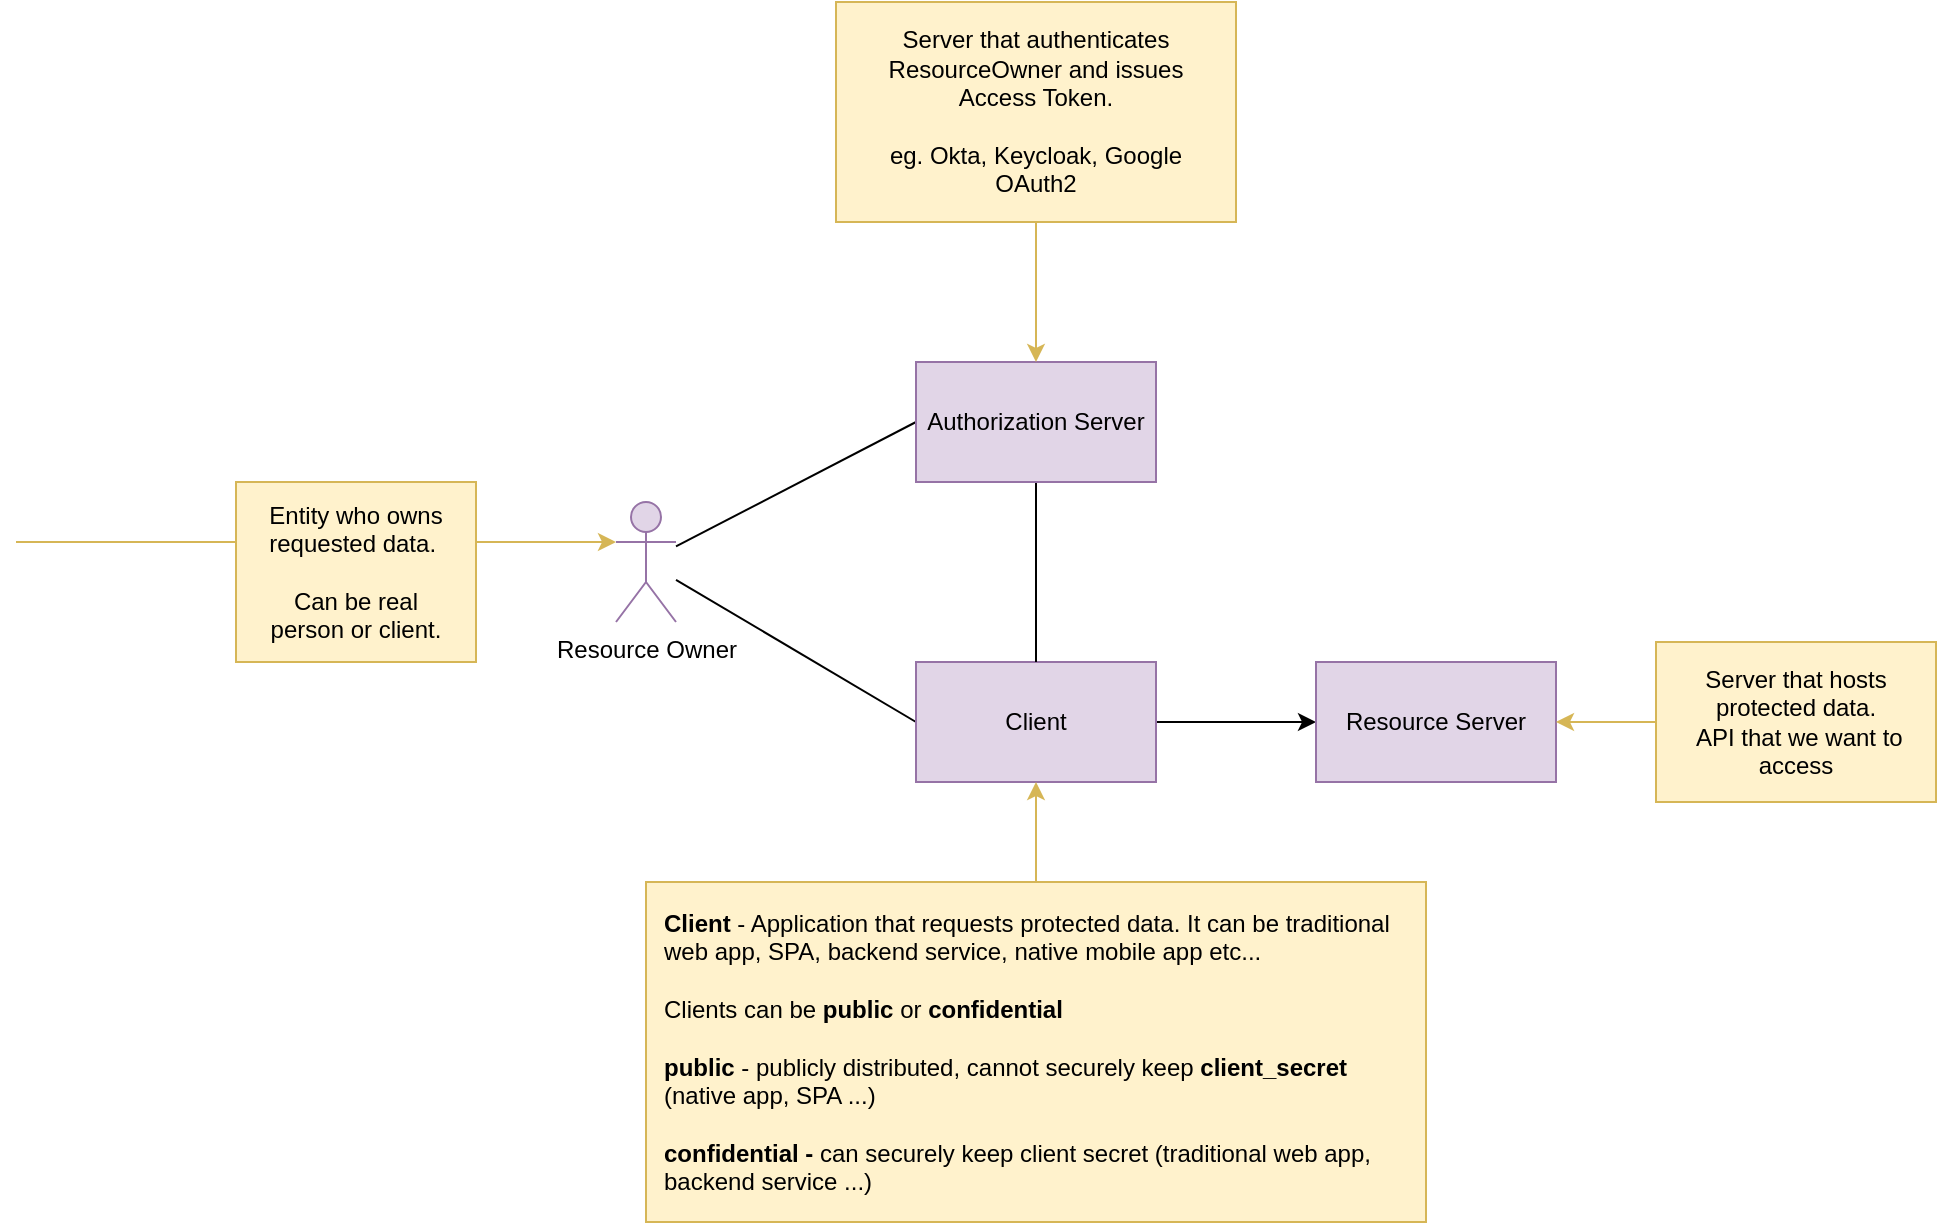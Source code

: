 <mxfile compressed="false" version="18.0.6" type="device" pages="6">
  <diagram id="GNtyeUVHujWF4z2S78XG" name="Terminology">
    <mxGraphModel dx="1949" dy="1899" grid="1" gridSize="10" guides="1" tooltips="1" connect="1" arrows="1" fold="1" page="1" pageScale="1" pageWidth="827" pageHeight="1169" math="0" shadow="0">
      <root>
        <mxCell id="0" />
        <mxCell id="1" parent="0" />
        <mxCell id="hgEzp8NLohwu9T7bg09--1" style="rounded=0;orthogonalLoop=1;jettySize=auto;html=1;entryX=0;entryY=0.5;entryDx=0;entryDy=0;fontFamily=Helvetica;fontSize=12;endArrow=none;endFill=0;" edge="1" parent="1" source="hgEzp8NLohwu9T7bg09--3" target="hgEzp8NLohwu9T7bg09--12">
          <mxGeometry relative="1" as="geometry" />
        </mxCell>
        <mxCell id="hgEzp8NLohwu9T7bg09--3" value="Resource Owner" style="shape=umlActor;verticalLabelPosition=bottom;verticalAlign=top;html=1;outlineConnect=0;fillColor=#e1d5e7;strokeColor=#9673a6;" vertex="1" parent="1">
          <mxGeometry x="90" y="200" width="30" height="60" as="geometry" />
        </mxCell>
        <mxCell id="hgEzp8NLohwu9T7bg09--4" style="edgeStyle=orthogonalEdgeStyle;rounded=0;orthogonalLoop=1;jettySize=auto;html=1;fillColor=#fff2cc;strokeColor=#d6b656;" edge="1" parent="1" source="hgEzp8NLohwu9T7bg09--5" target="hgEzp8NLohwu9T7bg09--3">
          <mxGeometry relative="1" as="geometry">
            <Array as="points">
              <mxPoint x="-210" y="220" />
              <mxPoint x="-210" y="220" />
            </Array>
          </mxGeometry>
        </mxCell>
        <mxCell id="hgEzp8NLohwu9T7bg09--5" value="Entity who owns requested data.&amp;nbsp;&lt;br&gt;&lt;br&gt;Can be real person or client." style="rounded=0;whiteSpace=wrap;html=1;fillColor=#fff2cc;strokeColor=#d6b656;spacing=10;" vertex="1" parent="1">
          <mxGeometry x="-100" y="190" width="120" height="90" as="geometry" />
        </mxCell>
        <mxCell id="hgEzp8NLohwu9T7bg09--8" style="edgeStyle=none;rounded=0;orthogonalLoop=1;jettySize=auto;html=1;fontFamily=Helvetica;fontSize=12;" edge="1" parent="1" source="hgEzp8NLohwu9T7bg09--12" target="hgEzp8NLohwu9T7bg09--15">
          <mxGeometry relative="1" as="geometry" />
        </mxCell>
        <mxCell id="hgEzp8NLohwu9T7bg09--12" value="Client" style="rounded=0;whiteSpace=wrap;html=1;fillColor=#e1d5e7;strokeColor=#9673a6;" vertex="1" parent="1">
          <mxGeometry x="240" y="280" width="120" height="60" as="geometry" />
        </mxCell>
        <mxCell id="hgEzp8NLohwu9T7bg09--13" style="edgeStyle=orthogonalEdgeStyle;rounded=0;orthogonalLoop=1;jettySize=auto;html=1;fillColor=#fff2cc;strokeColor=#d6b656;" edge="1" parent="1" source="hgEzp8NLohwu9T7bg09--14" target="hgEzp8NLohwu9T7bg09--12">
          <mxGeometry relative="1" as="geometry" />
        </mxCell>
        <mxCell id="hgEzp8NLohwu9T7bg09--14" value="&lt;div style=&quot;text-align: left;&quot;&gt;&lt;b style=&quot;background-color: initial;&quot;&gt;Client&lt;/b&gt;&lt;span style=&quot;background-color: initial;&quot;&gt;&amp;nbsp;- Application that requests protected data. It can be traditional web app, SPA, backend service, native mobile app etc...&lt;/span&gt;&lt;/div&gt;&lt;div style=&quot;text-align: left;&quot;&gt;&lt;br&gt;&lt;/div&gt;&lt;div style=&quot;text-align: left;&quot;&gt;&lt;span style=&quot;background-color: initial;&quot;&gt;Clients can be &lt;b&gt;public&lt;/b&gt; or &lt;b&gt;confidential&lt;/b&gt;&lt;/span&gt;&lt;/div&gt;&lt;div style=&quot;text-align: left;&quot;&gt;&lt;br&gt;&lt;/div&gt;&lt;b&gt;&lt;div style=&quot;text-align: left;&quot;&gt;&lt;b style=&quot;background-color: initial;&quot;&gt;public&lt;/b&gt;&lt;span style=&quot;background-color: initial; font-weight: normal;&quot;&gt; - publicly distributed, cannot securely keep &lt;/span&gt;&lt;b style=&quot;background-color: initial;&quot;&gt;client_secret&lt;/b&gt;&lt;/div&gt;&lt;/b&gt;&lt;div style=&quot;text-align: left;&quot;&gt;&lt;span style=&quot;background-color: initial;&quot;&gt;(native app, SPA ...)&lt;/span&gt;&lt;/div&gt;&lt;div style=&quot;text-align: left;&quot;&gt;&lt;br&gt;&lt;/div&gt;&lt;b&gt;&lt;div style=&quot;text-align: left;&quot;&gt;&lt;b style=&quot;background-color: initial;&quot;&gt;confidential - &lt;/b&gt;&lt;span style=&quot;background-color: initial; font-weight: normal;&quot;&gt;can securely keep client secret (traditional web app, backend service ...)&lt;/span&gt;&lt;/div&gt;&lt;/b&gt;" style="rounded=0;whiteSpace=wrap;html=1;fillColor=#fff2cc;strokeColor=#d6b656;spacing=10;" vertex="1" parent="1">
          <mxGeometry x="105" y="390" width="390" height="170" as="geometry" />
        </mxCell>
        <mxCell id="hgEzp8NLohwu9T7bg09--15" value="Resource Server" style="rounded=0;whiteSpace=wrap;html=1;fillColor=#e1d5e7;strokeColor=#9673a6;" vertex="1" parent="1">
          <mxGeometry x="440" y="280" width="120" height="60" as="geometry" />
        </mxCell>
        <mxCell id="hgEzp8NLohwu9T7bg09--16" style="edgeStyle=orthogonalEdgeStyle;rounded=0;orthogonalLoop=1;jettySize=auto;html=1;fillColor=#fff2cc;strokeColor=#d6b656;" edge="1" parent="1" source="hgEzp8NLohwu9T7bg09--17" target="hgEzp8NLohwu9T7bg09--15">
          <mxGeometry relative="1" as="geometry" />
        </mxCell>
        <mxCell id="hgEzp8NLohwu9T7bg09--17" value="Server that hosts protected data.&lt;br&gt;&amp;nbsp;API that we want to access" style="rounded=0;whiteSpace=wrap;html=1;fillColor=#fff2cc;strokeColor=#d6b656;spacing=10;" vertex="1" parent="1">
          <mxGeometry x="610" y="270" width="140" height="80" as="geometry" />
        </mxCell>
        <mxCell id="hgEzp8NLohwu9T7bg09--20" style="rounded=0;orthogonalLoop=1;jettySize=auto;html=1;fontFamily=Helvetica;fontSize=12;exitX=0;exitY=0.5;exitDx=0;exitDy=0;endArrow=none;endFill=0;" edge="1" parent="1" source="hgEzp8NLohwu9T7bg09--24" target="hgEzp8NLohwu9T7bg09--3">
          <mxGeometry relative="1" as="geometry">
            <mxPoint x="203.214" y="30" as="sourcePoint" />
            <mxPoint x="10" y="132.075" as="targetPoint" />
          </mxGeometry>
        </mxCell>
        <mxCell id="hgEzp8NLohwu9T7bg09--31" style="edgeStyle=orthogonalEdgeStyle;rounded=0;orthogonalLoop=1;jettySize=auto;html=1;endArrow=none;endFill=0;" edge="1" parent="1" source="hgEzp8NLohwu9T7bg09--24" target="hgEzp8NLohwu9T7bg09--12">
          <mxGeometry relative="1" as="geometry" />
        </mxCell>
        <mxCell id="hgEzp8NLohwu9T7bg09--24" value="Authorization Server" style="rounded=0;whiteSpace=wrap;html=1;fillColor=#e1d5e7;strokeColor=#9673a6;" vertex="1" parent="1">
          <mxGeometry x="240" y="130" width="120" height="60" as="geometry" />
        </mxCell>
        <mxCell id="hgEzp8NLohwu9T7bg09--25" style="edgeStyle=orthogonalEdgeStyle;rounded=0;orthogonalLoop=1;jettySize=auto;html=1;fillColor=#fff2cc;strokeColor=#d6b656;" edge="1" parent="1" source="hgEzp8NLohwu9T7bg09--26" target="hgEzp8NLohwu9T7bg09--24">
          <mxGeometry relative="1" as="geometry">
            <Array as="points">
              <mxPoint x="400" y="-40" />
              <mxPoint x="400" y="-40" />
            </Array>
          </mxGeometry>
        </mxCell>
        <mxCell id="hgEzp8NLohwu9T7bg09--26" value="Server that authenticates ResourceOwner and issues Access Token.&lt;br&gt;&lt;br&gt;eg. Okta, Keycloak, Google OAuth2" style="rounded=0;whiteSpace=wrap;html=1;fillColor=#fff2cc;strokeColor=#d6b656;spacing=10;" vertex="1" parent="1">
          <mxGeometry x="200" y="-50" width="200" height="110" as="geometry" />
        </mxCell>
      </root>
    </mxGraphModel>
  </diagram>
  <diagram id="B9-eg3q-reoNsIaTLfA-" name="Access Token">
    <mxGraphModel dx="2173" dy="876" grid="1" gridSize="10" guides="1" tooltips="1" connect="1" arrows="1" fold="1" page="1" pageScale="1" pageWidth="827" pageHeight="1169" math="0" shadow="0">
      <root>
        <mxCell id="0" />
        <mxCell id="1" parent="0" />
        <mxCell id="utoZqPj_fh1-FMmQgJy8-1" value="&lt;font color=&quot;#ff3333&quot;&gt;eyJhbGciOiJSUzI1NiIsInR5c&lt;/font&gt;.&lt;font color=&quot;#00cc00&quot;&gt;YzlhNWIxIiwidHlwIjoiQ&lt;/font&gt;.CfUtW6gfTyWm5Amc" style="text;html=1;strokeColor=none;fillColor=none;align=center;verticalAlign=middle;whiteSpace=wrap;rounded=0;" vertex="1" parent="1">
          <mxGeometry x="-480" y="239.5" width="460" height="35" as="geometry" />
        </mxCell>
        <mxCell id="utoZqPj_fh1-FMmQgJy8-2" style="edgeStyle=none;rounded=0;orthogonalLoop=1;jettySize=auto;html=1;fontColor=#00CC00;endArrow=none;endFill=0;entryX=0.25;entryY=1;entryDx=0;entryDy=0;" edge="1" parent="1" source="utoZqPj_fh1-FMmQgJy8-8" target="utoZqPj_fh1-FMmQgJy8-1">
          <mxGeometry relative="1" as="geometry">
            <mxPoint x="-420" y="270" as="targetPoint" />
          </mxGeometry>
        </mxCell>
        <mxCell id="utoZqPj_fh1-FMmQgJy8-3" style="edgeStyle=none;rounded=0;orthogonalLoop=1;jettySize=auto;html=1;entryX=0.5;entryY=1;entryDx=0;entryDy=0;fontColor=#00CC00;endArrow=none;endFill=0;" edge="1" parent="1" source="utoZqPj_fh1-FMmQgJy8-9" target="utoZqPj_fh1-FMmQgJy8-1">
          <mxGeometry relative="1" as="geometry" />
        </mxCell>
        <mxCell id="utoZqPj_fh1-FMmQgJy8-4" style="edgeStyle=none;rounded=0;orthogonalLoop=1;jettySize=auto;html=1;entryX=0.75;entryY=0;entryDx=0;entryDy=0;fontColor=#00CC00;endArrow=none;endFill=0;" edge="1" parent="1" source="utoZqPj_fh1-FMmQgJy8-5" target="utoZqPj_fh1-FMmQgJy8-1">
          <mxGeometry relative="1" as="geometry" />
        </mxCell>
        <mxCell id="utoZqPj_fh1-FMmQgJy8-5" value="&lt;font color=&quot;#000000&quot;&gt;Signature&lt;br&gt;HMAC or RSA&lt;br&gt;&lt;/font&gt;" style="rounded=0;whiteSpace=wrap;html=1;fontColor=#333333;fillColor=#f5f5f5;strokeColor=#666666;" vertex="1" parent="1">
          <mxGeometry x="-160" y="130" width="120" height="40" as="geometry" />
        </mxCell>
        <mxCell id="utoZqPj_fh1-FMmQgJy8-6" value="&lt;meta charset=&quot;utf-8&quot;&gt;&lt;pre style=&quot;box-sizing: border-box; font-family: &amp;quot;Roboto Mono&amp;quot;, monospace; margin: 0px; overflow: auto; background-color: rgb(255, 255, 255); border-radius: 0px 4px 4px; font-size: 0.85rem; max-width: 100%; overflow-wrap: break-word; counter-reset: line-numbers 0; appearance: none; border: none; box-shadow: rgba(0, 0, 0, 0.04) 0px 2px 4px; color: rgb(170, 170, 170); min-width: 100%; padding: 1rem; position: relative; transition: box-shadow 0.3s ease-in-out 0s, background 0.3s ease-in-out 0s, transform 0.3s ease-in-out 0s; width: 342.594px; word-break: break-all; font-style: normal; font-variant-ligatures: normal; font-variant-caps: normal; font-weight: 400; letter-spacing: normal; orphans: 2; text-align: start; text-indent: 0px; text-transform: none; widows: 2; word-spacing: 0px; -webkit-text-stroke-width: 0px; text-decoration-thickness: initial; text-decoration-style: initial; text-decoration-color: initial;&quot; class=&quot;tools-input&quot;&gt;&lt;code style=&quot;box-sizing: border-box; font-family: &amp;quot;Roboto Mono&amp;quot;, monospace; background-color: transparent; border-radius: 3px; overflow-wrap: break-word; font-size: inherit; overflow-x: auto; word-break: break-all;&quot; class=&quot;json&quot;&gt;&lt;span style=&quot;box-sizing: border-box; position: relative;&quot; class=&quot;line&quot;&gt;{&lt;/span&gt;&lt;div style=&quot;box-sizing: border-box; position: relative; padding-left: 3em; text-indent: -3em;&quot; class=&quot;line&quot;&gt;&lt;span style=&quot;box-sizing: border-box; color: rgb(0, 111, 209);&quot; class=&quot;key&quot;&gt;  exp&lt;/span&gt;&lt;span style=&quot;box-sizing: border-box; color: rgb(0, 173, 100);&quot; class=&quot;number&quot;&gt; &lt;span style=&quot;box-sizing: border-box; position: relative;&quot; data-tooltip=&quot;Wed, 18 May 2022 21:36:01 GMT&quot; data-tooltip-long=&quot;true&quot;&gt;1652909761&lt;/span&gt;&lt;/span&gt;&lt;/div&gt;&lt;div style=&quot;box-sizing: border-box; position: relative; padding-left: 3em; text-indent: -3em;&quot; class=&quot;line&quot;&gt;&lt;span style=&quot;box-sizing: border-box; color: rgb(0, 111, 209);&quot; class=&quot;key&quot;&gt;  iat&lt;/span&gt;&lt;span style=&quot;box-sizing: border-box; color: rgb(0, 173, 100);&quot; class=&quot;number&quot;&gt; &lt;span style=&quot;box-sizing: border-box; position: relative;&quot; data-tooltip=&quot;Wed, 18 May 2022 21:26:01 GMT&quot; data-tooltip-long=&quot;true&quot;&gt;1652909161&lt;/span&gt;&lt;/span&gt;&lt;/div&gt;&lt;div style=&quot;box-sizing: border-box; position: relative; padding-left: 3em; text-indent: -3em;&quot; class=&quot;line&quot;&gt;&lt;span style=&quot;box-sizing: border-box; color: rgb(0, 111, 209);&quot; class=&quot;key&quot;&gt;  jti&lt;/span&gt;&lt;span style=&quot;box-sizing: border-box; color: rgb(199, 134, 13);&quot; class=&quot;string&quot;&gt; 624b6c1c-aa3d-4132-ad19-dc109e9a1f26&lt;/span&gt;&lt;/div&gt;&lt;div style=&quot;box-sizing: border-box; position: relative; padding-left: 3em; text-indent: -3em;&quot; class=&quot;line&quot;&gt;&lt;span style=&quot;box-sizing: border-box; color: rgb(0, 111, 209);&quot; class=&quot;key&quot;&gt;  iss&lt;/span&gt;&lt;span style=&quot;box-sizing: border-box; color: rgb(199, 134, 13);&quot; class=&quot;string&quot;&gt; http://localhost:8180/realms/OAuth2FlowsTest&lt;/span&gt;&lt;/div&gt;&lt;div style=&quot;box-sizing: border-box; position: relative; padding-left: 3em; text-indent: -3em;&quot; class=&quot;line&quot;&gt;&lt;span style=&quot;box-sizing: border-box; color: rgb(0, 111, 209);&quot; class=&quot;key&quot;&gt;  aud&lt;/span&gt;&lt;span style=&quot;box-sizing: border-box; color: rgb(199, 134, 13);&quot; class=&quot;string&quot;&gt; account&lt;/span&gt;&lt;/div&gt;&lt;div style=&quot;box-sizing: border-box; position: relative; padding-left: 3em; text-indent: -3em;&quot; class=&quot;line&quot;&gt;&lt;span style=&quot;box-sizing: border-box; color: rgb(0, 111, 209);&quot; class=&quot;key&quot;&gt;  sub&lt;/span&gt;&lt;span style=&quot;box-sizing: border-box; color: rgb(199, 134, 13);&quot; class=&quot;string&quot;&gt; 9385de9d-c198-4a59-a0fe-c1956cc9a5b1&lt;/span&gt;&lt;/div&gt;&lt;div style=&quot;box-sizing: border-box; position: relative; padding-left: 3em; text-indent: -3em;&quot; class=&quot;line&quot;&gt;&lt;span style=&quot;box-sizing: border-box; color: rgb(0, 111, 209);&quot; class=&quot;key&quot;&gt;  typ&lt;/span&gt;&lt;span style=&quot;box-sizing: border-box; color: rgb(199, 134, 13);&quot; class=&quot;string&quot;&gt; Bearer&lt;/span&gt;&lt;/div&gt;&lt;div style=&quot;box-sizing: border-box; position: relative; padding-left: 3em; text-indent: -3em;&quot; class=&quot;line&quot;&gt;&lt;span style=&quot;box-sizing: border-box; color: rgb(0, 111, 209);&quot; class=&quot;key&quot;&gt;  azp&lt;/span&gt;&lt;span style=&quot;box-sizing: border-box; color: rgb(199, 134, 13);&quot; class=&quot;string&quot;&gt; client-credentials-flow-demo&lt;/span&gt;&lt;/div&gt;&lt;div style=&quot;box-sizing: border-box; position: relative; padding-left: 3em; text-indent: -3em;&quot; class=&quot;line&quot;&gt;&lt;span style=&quot;box-sizing: border-box; color: rgb(0, 111, 209);&quot; class=&quot;key&quot;&gt;  acr&lt;/span&gt;&lt;span style=&quot;box-sizing: border-box; color: rgb(199, 134, 13);&quot; class=&quot;string&quot;&gt; 1&lt;/span&gt;&lt;/div&gt;&lt;div style=&quot;box-sizing: border-box; position: relative; padding-left: 3em; text-indent: -3em;&quot; class=&quot;line&quot;&gt;&lt;span style=&quot;box-sizing: border-box; color: rgb(0, 111, 209);&quot; class=&quot;key&quot;&gt;  allowed-origins&lt;/span&gt;&lt;div style=&quot;box-sizing: border-box; position: relative; padding-left: 0px; text-indent: -3em;&quot; class=&quot;line&quot;&gt;&lt;span style=&quot;box-sizing: border-box; color: rgb(0, 111, 209);&quot; class=&quot;key&quot;&gt;    &lt;/span&gt;&lt;span style=&quot;box-sizing: border-box; color: rgb(199, 134, 13);&quot; class=&quot;string&quot;&gt; http://localhost:8480&lt;/span&gt;&lt;/div&gt;&lt;div style=&quot;box-sizing: border-box; position: relative; padding-left: 0px; text-indent: -3em;&quot; class=&quot;line&quot;&gt;&lt;span style=&quot;box-sizing: border-box; color: rgb(0, 111, 209);&quot; class=&quot;key&quot;&gt;    &lt;/span&gt;&lt;span style=&quot;box-sizing: border-box; color: rgb(199, 134, 13);&quot; class=&quot;string&quot;&gt; http://localhost:8480/*&lt;/span&gt;&lt;/div&gt;&lt;/div&gt;&lt;div style=&quot;box-sizing: border-box; position: relative; padding-left: 3em; text-indent: -3em;&quot; class=&quot;line&quot;&gt;&lt;span style=&quot;box-sizing: border-box; color: rgb(0, 111, 209);&quot; class=&quot;key&quot;&gt;  realm_access&lt;/span&gt;&lt;div style=&quot;box-sizing: border-box; position: relative; padding-left: 0px; text-indent: -3em;&quot; class=&quot;line&quot;&gt;&lt;span style=&quot;box-sizing: border-box; color: rgb(0, 111, 209);&quot; class=&quot;key&quot;&gt;    roles&lt;/span&gt;&lt;div style=&quot;box-sizing: border-box; position: relative; padding-left: 0px; text-indent: -3em;&quot; class=&quot;line&quot;&gt;&lt;span style=&quot;box-sizing: border-box; color: rgb(0, 111, 209);&quot; class=&quot;key&quot;&gt;      &lt;/span&gt;&lt;span style=&quot;box-sizing: border-box; color: rgb(199, 134, 13);&quot; class=&quot;string&quot;&gt; default-roles-oauth2flowstest&lt;/span&gt;&lt;/div&gt;&lt;div style=&quot;box-sizing: border-box; position: relative; padding-left: 0px; text-indent: -3em;&quot; class=&quot;line&quot;&gt;&lt;span style=&quot;box-sizing: border-box; color: rgb(0, 111, 209);&quot; class=&quot;key&quot;&gt;      &lt;/span&gt;&lt;span style=&quot;box-sizing: border-box; color: rgb(199, 134, 13);&quot; class=&quot;string&quot;&gt; offline_access&lt;/span&gt;&lt;/div&gt;&lt;div style=&quot;box-sizing: border-box; position: relative; padding-left: 0px; text-indent: -3em;&quot; class=&quot;line&quot;&gt;&lt;span style=&quot;box-sizing: border-box; color: rgb(0, 111, 209);&quot; class=&quot;key&quot;&gt;      &lt;/span&gt;&lt;span style=&quot;box-sizing: border-box; color: rgb(199, 134, 13);&quot; class=&quot;string&quot;&gt; uma_authorization&lt;/span&gt;&lt;/div&gt;&lt;/div&gt;&lt;/div&gt;&lt;div style=&quot;box-sizing: border-box; position: relative; padding-left: 3em; text-indent: -3em;&quot; class=&quot;line&quot;&gt;&lt;span style=&quot;box-sizing: border-box; color: rgb(0, 111, 209);&quot; class=&quot;key&quot;&gt;  resource_access&lt;/span&gt;&lt;div style=&quot;box-sizing: border-box; position: relative; padding-left: 0px; text-indent: -3em;&quot; class=&quot;line&quot;&gt;&lt;span style=&quot;box-sizing: border-box; color: rgb(0, 111, 209);&quot; class=&quot;key&quot;&gt;    account&lt;/span&gt;&lt;div style=&quot;box-sizing: border-box; position: relative; padding-left: 0px; text-indent: -3em;&quot; class=&quot;line&quot;&gt;&lt;span style=&quot;box-sizing: border-box; color: rgb(0, 111, 209);&quot; class=&quot;key&quot;&gt;      roles&lt;/span&gt;&lt;div style=&quot;box-sizing: border-box; position: relative; padding-left: 0px; text-indent: -3em;&quot; class=&quot;line&quot;&gt;&lt;span style=&quot;box-sizing: border-box; color: rgb(0, 111, 209);&quot; class=&quot;key&quot;&gt;        &lt;/span&gt;&lt;span style=&quot;box-sizing: border-box; color: rgb(199, 134, 13);&quot; class=&quot;string&quot;&gt; manage-account&lt;/span&gt;&lt;/div&gt;&lt;div style=&quot;box-sizing: border-box; position: relative; padding-left: 0px; text-indent: -3em;&quot; class=&quot;line&quot;&gt;&lt;span style=&quot;box-sizing: border-box; color: rgb(0, 111, 209);&quot; class=&quot;key&quot;&gt;        &lt;/span&gt;&lt;span style=&quot;box-sizing: border-box; color: rgb(199, 134, 13);&quot; class=&quot;string&quot;&gt; manage-account-links&lt;/span&gt;&lt;/div&gt;&lt;div style=&quot;box-sizing: border-box; position: relative; padding-left: 0px; text-indent: -3em;&quot; class=&quot;line&quot;&gt;&lt;span style=&quot;box-sizing: border-box; color: rgb(0, 111, 209);&quot; class=&quot;key&quot;&gt;        &lt;/span&gt;&lt;span style=&quot;box-sizing: border-box; color: rgb(199, 134, 13);&quot; class=&quot;string&quot;&gt; view-profile&lt;/span&gt;&lt;/div&gt;&lt;/div&gt;&lt;/div&gt;&lt;/div&gt;&lt;div style=&quot;box-sizing: border-box; position: relative; padding-left: 3em; text-indent: -3em;&quot; class=&quot;line&quot;&gt;&lt;span style=&quot;box-sizing: border-box; color: rgb(0, 111, 209);&quot; class=&quot;key&quot;&gt;  scope&lt;/span&gt;&lt;span style=&quot;box-sizing: border-box; color: rgb(199, 134, 13);&quot; class=&quot;string&quot;&gt; email profile&lt;/span&gt;&lt;/div&gt;&lt;div style=&quot;box-sizing: border-box; position: relative; padding-left: 3em; text-indent: -3em;&quot; class=&quot;line&quot;&gt;&lt;span style=&quot;box-sizing: border-box; color: rgb(0, 111, 209);&quot; class=&quot;key&quot;&gt;  clientId&lt;/span&gt;&lt;span style=&quot;box-sizing: border-box; color: rgb(199, 134, 13);&quot; class=&quot;string&quot;&gt; client-credentials-flow-demo&lt;/span&gt;&lt;/div&gt;&lt;div style=&quot;box-sizing: border-box; position: relative; padding-left: 3em; text-indent: -3em;&quot; class=&quot;line&quot;&gt;&lt;span style=&quot;box-sizing: border-box; color: rgb(0, 111, 209);&quot; class=&quot;key&quot;&gt;  clientHost&lt;/span&gt;&lt;span style=&quot;box-sizing: border-box; color: rgb(199, 134, 13);&quot; class=&quot;string&quot;&gt; 127.0.0.1&lt;/span&gt;&lt;/div&gt;&lt;div style=&quot;box-sizing: border-box; position: relative; padding-left: 3em; text-indent: -3em;&quot; class=&quot;line&quot;&gt;&lt;span style=&quot;box-sizing: border-box; color: rgb(0, 111, 209);&quot; class=&quot;key&quot;&gt;  email_verified&lt;/span&gt;&lt;span style=&quot;box-sizing: border-box;&quot; class=&quot;boolean&quot;&gt; false&lt;/span&gt;&lt;/div&gt;&lt;div style=&quot;box-sizing: border-box; position: relative; padding-left: 3em; text-indent: -3em;&quot; class=&quot;line&quot;&gt;&lt;span style=&quot;box-sizing: border-box; color: rgb(0, 111, 209);&quot; class=&quot;key&quot;&gt;  preferred_username&lt;/span&gt;&lt;span style=&quot;box-sizing: border-box; color: rgb(199, 134, 13);&quot; class=&quot;string&quot;&gt; service-account-client-credentials-flow-demo&lt;/span&gt;&lt;/div&gt;&lt;div style=&quot;box-sizing: border-box; position: relative; padding-left: 3em; text-indent: -3em;&quot; class=&quot;line&quot;&gt;&lt;span style=&quot;box-sizing: border-box; color: rgb(0, 111, 209);&quot; class=&quot;key&quot;&gt;  clientAddress&lt;/span&gt;&lt;span style=&quot;box-sizing: border-box; color: rgb(199, 134, 13);&quot; class=&quot;string&quot;&gt; 127.0.0.1&lt;/span&gt;&lt;/div&gt;&lt;span style=&quot;box-sizing: border-box; position: relative;&quot; class=&quot;line&quot;&gt;}&lt;/span&gt;&lt;/code&gt;&lt;/pre&gt;" style="text;whiteSpace=wrap;html=1;" vertex="1" parent="1">
          <mxGeometry x="-140" y="370" width="370" height="560" as="geometry" />
        </mxCell>
        <mxCell id="utoZqPj_fh1-FMmQgJy8-7" value="&lt;meta charset=&quot;utf-8&quot;&gt;&lt;pre style=&quot;box-sizing: border-box; font-family: &amp;quot;Roboto Mono&amp;quot;, monospace; margin: 0px; overflow: auto; background-color: rgb(255, 255, 255); border-radius: 0px 4px 4px; font-size: 0.85rem; max-width: 100%; overflow-wrap: break-word; counter-reset: line-numbers 0; appearance: none; border: none; box-shadow: rgba(0, 0, 0, 0.04) 0px 2px 4px; color: rgb(170, 170, 170); min-width: 100%; padding: 1rem; position: relative; transition: box-shadow 0.3s ease-in-out 0s, background 0.3s ease-in-out 0s, transform 0.3s ease-in-out 0s; width: 342.594px; word-break: break-all; font-style: normal; font-variant-ligatures: normal; font-variant-caps: normal; font-weight: 400; letter-spacing: normal; orphans: 2; text-align: start; text-indent: 0px; text-transform: none; widows: 2; word-spacing: 0px; -webkit-text-stroke-width: 0px; text-decoration-thickness: initial; text-decoration-style: initial; text-decoration-color: initial;&quot; class=&quot;tools-input&quot;&gt;&lt;code style=&quot;box-sizing: border-box; font-family: &amp;quot;Roboto Mono&amp;quot;, monospace; background-color: transparent; border-radius: 3px; overflow-wrap: break-word; font-size: inherit; overflow-x: auto; word-break: break-all;&quot; class=&quot;json&quot;&gt;&lt;span style=&quot;box-sizing: border-box; position: relative;&quot; class=&quot;line&quot;&gt;{&lt;/span&gt;&lt;div style=&quot;box-sizing: border-box; position: relative; padding-left: 3em; text-indent: -3em;&quot; class=&quot;line&quot;&gt;&lt;span style=&quot;box-sizing: border-box; color: rgb(0, 111, 209);&quot; class=&quot;key&quot;&gt;  alg&lt;/span&gt;&lt;span style=&quot;box-sizing: border-box; color: rgb(199, 134, 13);&quot; class=&quot;string&quot;&gt; RS256&lt;/span&gt;&lt;/div&gt;&lt;div style=&quot;box-sizing: border-box; position: relative; padding-left: 3em; text-indent: -3em;&quot; class=&quot;line&quot;&gt;&lt;span style=&quot;box-sizing: border-box; color: rgb(0, 111, 209);&quot; class=&quot;key&quot;&gt;  typ&lt;/span&gt;&lt;span style=&quot;box-sizing: border-box; color: rgb(199, 134, 13);&quot; class=&quot;string&quot;&gt; JWT&lt;/span&gt;&lt;/div&gt;&lt;div style=&quot;box-sizing: border-box; position: relative; padding-left: 3em; text-indent: -3em;&quot; class=&quot;line&quot;&gt;&lt;span style=&quot;box-sizing: border-box; color: rgb(0, 111, 209);&quot; class=&quot;key&quot;&gt;  kid&lt;/span&gt;&lt;span style=&quot;box-sizing: border-box; color: rgb(199, 134, 13);&quot; class=&quot;string&quot;&gt; 3VR2C7duo8P0xAzvCofrJqL6JVJqHzGnKlNCURP6Syo&lt;/span&gt;&lt;/div&gt;&lt;span style=&quot;box-sizing: border-box; position: relative;&quot; class=&quot;line&quot;&gt;}&lt;/span&gt;&lt;/code&gt;&lt;/pre&gt;" style="text;whiteSpace=wrap;html=1;" vertex="1" parent="1">
          <mxGeometry x="-580" y="370" width="370" height="130" as="geometry" />
        </mxCell>
        <mxCell id="utoZqPj_fh1-FMmQgJy8-8" value="&lt;font color=&quot;#000000&quot;&gt;Header&lt;/font&gt;" style="rounded=0;whiteSpace=wrap;html=1;fontColor=#333333;fillColor=#f5f5f5;strokeColor=#666666;" vertex="1" parent="1">
          <mxGeometry x="-580" y="350" width="120" height="40" as="geometry" />
        </mxCell>
        <mxCell id="utoZqPj_fh1-FMmQgJy8-9" value="&lt;font color=&quot;#000000&quot;&gt;Payload&lt;/font&gt;" style="rounded=0;whiteSpace=wrap;html=1;fontColor=#333333;fillColor=#f5f5f5;strokeColor=#666666;" vertex="1" parent="1">
          <mxGeometry x="-170" y="360" width="130" height="40" as="geometry" />
        </mxCell>
        <mxCell id="utoZqPj_fh1-FMmQgJy8-10" value="JWT" style="text;html=1;align=center;verticalAlign=middle;resizable=0;points=[];autosize=1;strokeColor=none;fillColor=none;fontStyle=1" vertex="1" parent="1">
          <mxGeometry x="-460" y="219.5" width="40" height="20" as="geometry" />
        </mxCell>
      </root>
    </mxGraphModel>
  </diagram>
  <diagram id="oQ3hx4EpauHgtx6_DZOH" name="Authorisation Code Flow">
    <mxGraphModel dx="1746" dy="1276" grid="1" gridSize="10" guides="1" tooltips="1" connect="1" arrows="1" fold="1" page="0" pageScale="1" pageWidth="827" pageHeight="1169" background="none" math="0" shadow="0">
      <root>
        <mxCell id="0" />
        <mxCell id="1" parent="0" />
        <mxCell id="P5rBycBprqKhrHOGtJ9Z-2" style="rounded=0;orthogonalLoop=1;jettySize=auto;html=1;entryX=0;entryY=0.5;entryDx=0;entryDy=0;fontFamily=Helvetica;fontSize=12;" parent="1" source="MmDaFH2p1h4jBCZkYRGw-1" target="MmDaFH2p1h4jBCZkYRGw-5" edge="1">
          <mxGeometry relative="1" as="geometry" />
        </mxCell>
        <mxCell id="P5rBycBprqKhrHOGtJ9Z-16" value="1) Requests page: http://example.com/user/1234" style="edgeLabel;html=1;align=center;verticalAlign=middle;resizable=0;points=[];fontSize=12;fontFamily=Helvetica;rotation=20;" parent="P5rBycBprqKhrHOGtJ9Z-2" vertex="1" connectable="0">
          <mxGeometry x="0.074" y="1" relative="1" as="geometry">
            <mxPoint x="-7" y="9" as="offset" />
          </mxGeometry>
        </mxCell>
        <mxCell id="MmDaFH2p1h4jBCZkYRGw-1" value="Resource Owner" style="shape=umlActor;verticalLabelPosition=bottom;verticalAlign=top;html=1;outlineConnect=0;fillColor=#e1d5e7;strokeColor=#9673a6;" parent="1" vertex="1">
          <mxGeometry x="-100" y="200" width="30" height="60" as="geometry" />
        </mxCell>
        <mxCell id="P5rBycBprqKhrHOGtJ9Z-3" style="rounded=0;orthogonalLoop=1;jettySize=auto;html=1;fontFamily=Helvetica;fontSize=12;exitX=0.5;exitY=0;exitDx=0;exitDy=0;entryX=0.5;entryY=1;entryDx=0;entryDy=0;" parent="1" source="MmDaFH2p1h4jBCZkYRGw-5" target="MmDaFH2p1h4jBCZkYRGw-13" edge="1">
          <mxGeometry relative="1" as="geometry" />
        </mxCell>
        <mxCell id="P5rBycBprqKhrHOGtJ9Z-13" value="5) Sends:&lt;br&gt;+ authorization code&lt;br&gt;+ credentials&lt;br&gt;+ redirect uri" style="edgeLabel;html=1;align=left;verticalAlign=middle;resizable=0;points=[];fontSize=12;fontFamily=Helvetica;" parent="P5rBycBprqKhrHOGtJ9Z-3" vertex="1" connectable="0">
          <mxGeometry x="-0.352" y="3" relative="1" as="geometry">
            <mxPoint x="-57" y="-70" as="offset" />
          </mxGeometry>
        </mxCell>
        <mxCell id="P5rBycBprqKhrHOGtJ9Z-7" style="edgeStyle=none;rounded=0;orthogonalLoop=1;jettySize=auto;html=1;fontFamily=Helvetica;fontSize=12;" parent="1" source="MmDaFH2p1h4jBCZkYRGw-5" target="MmDaFH2p1h4jBCZkYRGw-10" edge="1">
          <mxGeometry relative="1" as="geometry" />
        </mxCell>
        <mxCell id="P5rBycBprqKhrHOGtJ9Z-8" value="Calls with the &lt;br&gt;Access Token" style="edgeLabel;html=1;align=center;verticalAlign=middle;resizable=0;points=[];fontSize=12;fontFamily=Helvetica;" parent="P5rBycBprqKhrHOGtJ9Z-7" vertex="1" connectable="0">
          <mxGeometry x="0.189" y="1" relative="1" as="geometry">
            <mxPoint x="-11" y="-19" as="offset" />
          </mxGeometry>
        </mxCell>
        <mxCell id="P5rBycBprqKhrHOGtJ9Z-19" style="edgeStyle=none;rounded=0;orthogonalLoop=1;jettySize=auto;html=1;exitX=0;exitY=0.25;exitDx=0;exitDy=0;entryX=1;entryY=0.333;entryDx=0;entryDy=0;entryPerimeter=0;fontFamily=Helvetica;fontSize=12;" parent="1" source="MmDaFH2p1h4jBCZkYRGw-5" target="MmDaFH2p1h4jBCZkYRGw-1" edge="1">
          <mxGeometry relative="1" as="geometry" />
        </mxCell>
        <mxCell id="P5rBycBprqKhrHOGtJ9Z-20" value="&lt;div style=&quot;text-align: left;&quot;&gt;2) Client redirects user &lt;br&gt;to the authorization&amp;nbsp;&lt;span style=&quot;background-color: initial;&quot;&gt;endpoint&lt;/span&gt;&lt;/div&gt;&lt;div style=&quot;text-align: left;&quot;&gt;&lt;br&gt;&lt;/div&gt;&lt;div style=&quot;text-align: left;&quot;&gt;+ creates&lt;b&gt; client user session&lt;/b&gt;&lt;/div&gt;&lt;div style=&quot;text-align: left;&quot;&gt;+ generates &lt;b&gt;state&lt;/b&gt; token&lt;/div&gt;" style="edgeLabel;html=1;align=center;verticalAlign=middle;resizable=0;points=[];fontSize=12;fontFamily=Helvetica;rotation=15;labelBackgroundColor=none;" parent="P5rBycBprqKhrHOGtJ9Z-19" vertex="1" connectable="0">
          <mxGeometry x="0.226" y="-3" relative="1" as="geometry">
            <mxPoint x="69" y="-26" as="offset" />
          </mxGeometry>
        </mxCell>
        <mxCell id="MmDaFH2p1h4jBCZkYRGw-5" value="Client&lt;br&gt;&lt;i&gt;Web App&lt;/i&gt;" style="rounded=0;whiteSpace=wrap;html=1;fillColor=#e1d5e7;strokeColor=#9673a6;" parent="1" vertex="1">
          <mxGeometry x="240" y="310" width="120" height="60" as="geometry" />
        </mxCell>
        <mxCell id="MmDaFH2p1h4jBCZkYRGw-10" value="Resource Server" style="rounded=0;whiteSpace=wrap;html=1;fillColor=#e1d5e7;strokeColor=#9673a6;" parent="1" vertex="1">
          <mxGeometry x="480" y="310" width="120" height="60" as="geometry" />
        </mxCell>
        <mxCell id="P5rBycBprqKhrHOGtJ9Z-9" style="rounded=0;orthogonalLoop=1;jettySize=auto;html=1;fontFamily=Helvetica;fontSize=12;exitX=0.75;exitY=1;exitDx=0;exitDy=0;entryX=0.75;entryY=0;entryDx=0;entryDy=0;" parent="1" source="MmDaFH2p1h4jBCZkYRGw-13" target="MmDaFH2p1h4jBCZkYRGw-5" edge="1">
          <mxGeometry relative="1" as="geometry">
            <mxPoint x="310" y="60" as="sourcePoint" />
            <mxPoint x="320" y="280" as="targetPoint" />
            <Array as="points">
              <mxPoint x="400" y="140" />
            </Array>
          </mxGeometry>
        </mxCell>
        <mxCell id="P5rBycBprqKhrHOGtJ9Z-12" value="4) Redirects user to &lt;br&gt;the auth endpoint of&lt;br&gt;the client application. &lt;br&gt;Sends &lt;b&gt;code&lt;/b&gt; and&amp;nbsp;&lt;b&gt;state&lt;br&gt;&lt;/b&gt;&amp;nbsp;as part of the request" style="edgeLabel;html=1;align=center;verticalAlign=middle;resizable=0;points=[];fontSize=12;fontFamily=Helvetica;" parent="P5rBycBprqKhrHOGtJ9Z-9" vertex="1" connectable="0">
          <mxGeometry x="-0.56" y="3" relative="1" as="geometry">
            <mxPoint x="64" y="80" as="offset" />
          </mxGeometry>
        </mxCell>
        <mxCell id="P5rBycBprqKhrHOGtJ9Z-14" style="rounded=0;orthogonalLoop=1;jettySize=auto;html=1;fontFamily=Helvetica;fontSize=12;exitX=0;exitY=0.5;exitDx=0;exitDy=0;" parent="1" source="MmDaFH2p1h4jBCZkYRGw-13" target="MmDaFH2p1h4jBCZkYRGw-1" edge="1">
          <mxGeometry relative="1" as="geometry">
            <mxPoint x="203.214" y="30" as="sourcePoint" />
            <mxPoint x="10" y="132.075" as="targetPoint" />
          </mxGeometry>
        </mxCell>
        <mxCell id="P5rBycBprqKhrHOGtJ9Z-15" value="3) Authenticate User:&lt;br&gt;+ Shows login page&lt;br&gt;+ Consent" style="edgeLabel;html=1;align=left;verticalAlign=middle;resizable=0;points=[];fontSize=12;fontFamily=Helvetica;" parent="P5rBycBprqKhrHOGtJ9Z-14" vertex="1" connectable="0">
          <mxGeometry x="-0.175" relative="1" as="geometry">
            <mxPoint x="-42" y="-22" as="offset" />
          </mxGeometry>
        </mxCell>
        <mxCell id="aKRBjrWTUu0g9Y8Uc83g-4" style="rounded=0;orthogonalLoop=1;jettySize=auto;html=1;fontSize=16;entryX=0.25;entryY=0;entryDx=0;entryDy=0;exitX=0.25;exitY=1;exitDx=0;exitDy=0;" parent="1" source="MmDaFH2p1h4jBCZkYRGw-13" target="MmDaFH2p1h4jBCZkYRGw-5" edge="1">
          <mxGeometry relative="1" as="geometry">
            <Array as="points">
              <mxPoint x="190" y="140" />
            </Array>
          </mxGeometry>
        </mxCell>
        <mxCell id="aKRBjrWTUu0g9Y8Uc83g-7" value="6) respond with&amp;nbsp;&lt;br&gt;access token" style="edgeLabel;html=1;align=center;verticalAlign=middle;resizable=0;points=[];fontSize=12;" parent="aKRBjrWTUu0g9Y8Uc83g-4" vertex="1" connectable="0">
          <mxGeometry x="-0.261" relative="1" as="geometry">
            <mxPoint x="-31" y="37" as="offset" />
          </mxGeometry>
        </mxCell>
        <mxCell id="MmDaFH2p1h4jBCZkYRGw-13" value="Authorization Server" style="rounded=0;whiteSpace=wrap;html=1;fillColor=#e1d5e7;strokeColor=#9673a6;" parent="1" vertex="1">
          <mxGeometry x="240" y="-60" width="120" height="60" as="geometry" />
        </mxCell>
        <mxCell id="aKRBjrWTUu0g9Y8Uc83g-9" value="&lt;div style=&quot;text-align: center;&quot;&gt;&lt;b style=&quot;color: rgb(33, 33, 33); font-family: Inter, system-ui, -apple-system, system-ui, &amp;quot;Segoe UI&amp;quot;, Roboto, Oxygen, Ubuntu, Cantarell, &amp;quot;Fira Sans&amp;quot;, &amp;quot;Droid Sans&amp;quot;, Helvetica, Arial, sans-serif; background-color: initial;&quot;&gt;2 - Authorization call&lt;/b&gt;&lt;/div&gt;&lt;span style=&quot;color: rgb(33, 33, 33); font-family: Inter, system-ui, -apple-system, system-ui, &amp;quot;Segoe UI&amp;quot;, Roboto, Oxygen, Ubuntu, Cantarell, &amp;quot;Fira Sans&amp;quot;, &amp;quot;Droid Sans&amp;quot;, Helvetica, Arial, sans-serif;&quot;&gt;&lt;b&gt;GET&lt;/b&gt; http://keycloak-server.com/realms/OAuth2FlowsTest/protocol/openid-connect/auth&lt;br&gt;?&lt;b&gt;response_type&lt;/b&gt;=code&lt;br&gt;&amp;amp;&lt;b&gt;redirect_uri&lt;/b&gt;=http://localhost:8280/client-oauth2&lt;br&gt;&amp;amp;&lt;b&gt;client_id&lt;/b&gt;=authorization-code-flow-demo&lt;br&gt;&amp;amp;&lt;b&gt;state&lt;/b&gt;=1234&lt;/span&gt;" style="rounded=0;whiteSpace=wrap;html=1;fontSize=12;align=left;fillColor=#d5e8d4;strokeColor=#82b366;labelBackgroundColor=none;spacing=10;" parent="1" vertex="1">
          <mxGeometry x="-240" y="400" width="440" height="120" as="geometry" />
        </mxCell>
        <mxCell id="aKRBjrWTUu0g9Y8Uc83g-11" value="&lt;div style=&quot;text-align: center;&quot;&gt;&lt;font face=&quot;Inter, system-ui, -apple-system, system-ui, Segoe UI, Roboto, Oxygen, Ubuntu, Cantarell, Fira Sans, Droid Sans, Helvetica, Arial, sans-serif&quot; color=&quot;#212121&quot;&gt;&lt;b&gt;4 - Redirect with Code&lt;/b&gt;&lt;/font&gt;&lt;/div&gt;&lt;span style=&quot;color: rgb(33, 33, 33); font-family: Inter, system-ui, -apple-system, system-ui, &amp;quot;Segoe UI&amp;quot;, Roboto, Oxygen, Ubuntu, Cantarell, &amp;quot;Fira Sans&amp;quot;, &amp;quot;Droid Sans&amp;quot;, Helvetica, Arial, sans-serif;&quot;&gt;&lt;b&gt;GET&lt;/b&gt;&amp;nbsp;&lt;/span&gt;&lt;span style=&quot;color: rgb(33, 33, 33); font-family: Inter, system-ui, -apple-system, system-ui, &amp;quot;Segoe UI&amp;quot;, Roboto, Oxygen, Ubuntu, Cantarell, &amp;quot;Fira Sans&amp;quot;, &amp;quot;Droid Sans&amp;quot;, Helvetica, Arial, sans-serif;&quot;&gt;http://localhost:8280/client-oauth2&lt;br&gt;&lt;b&gt;?code&lt;/b&gt;=&amp;lt;generated-code&amp;gt;&lt;br&gt;&lt;b&gt;&amp;amp;state&lt;/b&gt;=&amp;lt;echoed-value&amp;gt;&lt;/span&gt;" style="rounded=0;whiteSpace=wrap;html=1;fontSize=12;align=left;fillColor=#d5e8d4;strokeColor=#82b366;labelBackgroundColor=none;spacing=10;" parent="1" vertex="1">
          <mxGeometry x="470" y="200" width="250" height="90" as="geometry" />
        </mxCell>
        <mxCell id="aKRBjrWTUu0g9Y8Uc83g-12" value="&lt;div style=&quot;text-align: center;&quot;&gt;&lt;font face=&quot;Inter, system-ui, -apple-system, system-ui, Segoe UI, Roboto, Oxygen, Ubuntu, Cantarell, Fira Sans, Droid Sans, Helvetica, Arial, sans-serif&quot; color=&quot;#212121&quot;&gt;&lt;b&gt;5 - Token fetch&lt;/b&gt;&lt;/font&gt;&lt;/div&gt;&lt;span style=&quot;color: rgb(33, 33, 33); font-family: Inter, system-ui, -apple-system, system-ui, &amp;quot;Segoe UI&amp;quot;, Roboto, Oxygen, Ubuntu, Cantarell, &amp;quot;Fira Sans&amp;quot;, &amp;quot;Droid Sans&amp;quot;, Helvetica, Arial, sans-serif;&quot;&gt;&lt;b&gt;POST&lt;/b&gt;&amp;nbsp;&lt;/span&gt;&lt;font face=&quot;Inter, system-ui, -apple-system, system-ui, Segoe UI, Roboto, Oxygen, Ubuntu, Cantarell, Fira Sans, Droid Sans, Helvetica, Arial, sans-serif&quot; color=&quot;#212121&quot;&gt;http://keycloak-server.com/realms/OAuth2FlowsTest/protocol/openid-connect/token&lt;br&gt;&lt;b&gt;?grant_type=&lt;/b&gt;authorization_code&lt;br&gt;&lt;b&gt;&amp;amp;code&lt;/b&gt;=&amp;lt;received code&amp;gt;&lt;br&gt;&lt;b&gt;&amp;amp;redirect_uri&lt;/b&gt;=http://localhost:8280/client-oauth2&lt;br&gt;&lt;b&gt;&amp;amp;client_id&lt;/b&gt;=authorization-code-flow-demo&lt;br&gt;&lt;b&gt;&amp;amp;client_secret&lt;/b&gt;=&amp;nbsp;MENUn2vgRIs81&lt;br&gt;&lt;/font&gt;" style="rounded=0;whiteSpace=wrap;html=1;fontSize=12;align=left;fillColor=#d5e8d4;strokeColor=#82b366;labelBackgroundColor=none;spacing=10;" parent="1" vertex="1">
          <mxGeometry x="390" y="-80" width="450" height="140" as="geometry" />
        </mxCell>
        <mxCell id="aKRBjrWTUu0g9Y8Uc83g-14" value="&lt;div style=&quot;text-align: left;&quot;&gt;&lt;b style=&quot;background-color: initial;&quot;&gt;&lt;font style=&quot;font-size: 14px;&quot;&gt;Logout&lt;/font&gt;&lt;br&gt;&lt;br&gt;&lt;/b&gt;&lt;/div&gt;&lt;div style=&quot;text-align: left;&quot;&gt;&lt;span style=&quot;background-color: initial;&quot;&gt;Should remove access token from the browser&amp;nbsp;and invalidate &lt;b&gt;SSO session&lt;/b&gt;&lt;/span&gt;&lt;/div&gt;" style="rounded=0;whiteSpace=wrap;html=1;labelBackgroundColor=none;fontSize=12;fillColor=#f8cecc;strokeColor=#b85450;perimeterSpacing=2;spacing=10;" parent="1" vertex="1">
          <mxGeometry y="560" width="200" height="110" as="geometry" />
        </mxCell>
        <mxCell id="aKRBjrWTUu0g9Y8Uc83g-15" value="Authorization Code Flow" style="text;html=1;align=center;verticalAlign=middle;resizable=0;points=[];autosize=1;strokeColor=none;fillColor=none;fontSize=24;fontStyle=1" parent="1" vertex="1">
          <mxGeometry y="-310" width="300" height="30" as="geometry" />
        </mxCell>
        <mxCell id="ZXX-m7xzJH7CsxgD5r9h-2" value="&lt;span style=&quot;color: rgba(0, 0, 0, 0.86); letter-spacing: -0.01px; caret-color: rgba(0, 0, 0, 0.86);&quot;&gt;This flow is suitable for &lt;b&gt;confidential&lt;/b&gt; clients e.g. traditional web apps with sessions.&lt;/span&gt;&lt;span style=&quot;letter-spacing: -0.01px; color: rgba(0, 0, 0, 0.86); caret-color: rgba(0, 0, 0, 0.86);&quot;&gt;&amp;nbsp;&lt;/span&gt;&lt;span style=&quot;letter-spacing: -0.01px; color: rgba(0, 0, 0, 0.86); caret-color: rgba(0, 0, 0, 0.86);&quot;&gt;It&#39;s considered the&amp;nbsp;&lt;b&gt;safest&lt;/b&gt;&amp;nbsp;choice since the Access Token is passed&amp;nbsp;&lt;b&gt;directly&amp;nbsp;&lt;/b&gt;to the web server hosting the Client,&amp;nbsp;&lt;/span&gt;&lt;span style=&quot;letter-spacing: -0.01px; color: rgba(0, 0, 0, 0.86); caret-color: rgba(0, 0, 0, 0.86);&quot;&gt;without going through the user&#39;s web browser and risking exposure.&lt;br&gt;&lt;br&gt;Token is stored in the browser or native app.&lt;/span&gt;" style="rounded=0;whiteSpace=wrap;html=1;align=left;spacingTop=0;spacing=10;fillColor=#fff2cc;strokeColor=#d6b656;" vertex="1" parent="1">
          <mxGeometry x="240" y="400" width="460" height="120" as="geometry" />
        </mxCell>
        <mxCell id="ZXX-m7xzJH7CsxgD5r9h-5" style="edgeStyle=orthogonalEdgeStyle;rounded=0;orthogonalLoop=1;jettySize=auto;html=1;fillColor=#fff2cc;strokeColor=#d6b656;" edge="1" parent="1" source="ZXX-m7xzJH7CsxgD5r9h-4">
          <mxGeometry relative="1" as="geometry">
            <mxPoint x="120" y="20" as="targetPoint" />
          </mxGeometry>
        </mxCell>
        <mxCell id="ZXX-m7xzJH7CsxgD5r9h-4" value="If user is already logged in on the authorization server (SSO) - then this step will be skipped and flow will jump to the step &lt;b&gt;4)&lt;/b&gt;" style="rounded=0;whiteSpace=wrap;html=1;fillColor=#fff2cc;strokeColor=#d6b656;" vertex="1" parent="1">
          <mxGeometry x="-200" y="-120" width="210" height="90" as="geometry" />
        </mxCell>
        <mxCell id="Hji1mYZwB4uZUrQSujEg-2" style="edgeStyle=orthogonalEdgeStyle;rounded=0;orthogonalLoop=1;jettySize=auto;html=1;" edge="1" parent="1" source="Hji1mYZwB4uZUrQSujEg-1">
          <mxGeometry relative="1" as="geometry">
            <mxPoint x="60" y="300" as="targetPoint" />
          </mxGeometry>
        </mxCell>
        <mxCell id="Hji1mYZwB4uZUrQSujEg-1" value="Save requested page &lt;b&gt;url&lt;/b&gt; with &lt;b&gt;state&lt;/b&gt; key so client can redirect user back when authorization pass" style="rounded=0;whiteSpace=wrap;html=1;fillColor=#fff2cc;strokeColor=#d6b656;" vertex="1" parent="1">
          <mxGeometry x="-140" y="310" width="160" height="70" as="geometry" />
        </mxCell>
      </root>
    </mxGraphModel>
  </diagram>
  <diagram id="TSWYW_h4BEvnl2f5ariD" name="Authorization Flow with PKCE">
    <mxGraphModel dx="2173" dy="2045" grid="1" gridSize="10" guides="1" tooltips="1" connect="1" arrows="1" fold="1" page="1" pageScale="1" pageWidth="827" pageHeight="1169" math="0" shadow="0">
      <root>
        <mxCell id="0" />
        <mxCell id="1" parent="0" />
        <mxCell id="zpQhhsPqWd-TJFMvLcyz-1" style="rounded=0;orthogonalLoop=1;jettySize=auto;html=1;entryX=0;entryY=0.5;entryDx=0;entryDy=0;fontFamily=Helvetica;fontSize=12;" edge="1" parent="1" source="zpQhhsPqWd-TJFMvLcyz-3" target="zpQhhsPqWd-TJFMvLcyz-10">
          <mxGeometry relative="1" as="geometry" />
        </mxCell>
        <mxCell id="zpQhhsPqWd-TJFMvLcyz-2" value="1) Requests page" style="edgeLabel;html=1;align=center;verticalAlign=middle;resizable=0;points=[];fontSize=12;fontFamily=Helvetica;rotation=15;" vertex="1" connectable="0" parent="zpQhhsPqWd-TJFMvLcyz-1">
          <mxGeometry x="0.074" y="1" relative="1" as="geometry">
            <mxPoint x="-27" y="6" as="offset" />
          </mxGeometry>
        </mxCell>
        <mxCell id="zpQhhsPqWd-TJFMvLcyz-3" value="Resource Owner" style="shape=umlActor;verticalLabelPosition=bottom;verticalAlign=top;html=1;outlineConnect=0;fillColor=#e1d5e7;strokeColor=#9673a6;" vertex="1" parent="1">
          <mxGeometry x="-100" y="200" width="30" height="60" as="geometry" />
        </mxCell>
        <mxCell id="zpQhhsPqWd-TJFMvLcyz-4" style="rounded=0;orthogonalLoop=1;jettySize=auto;html=1;fontFamily=Helvetica;fontSize=12;exitX=0.5;exitY=0;exitDx=0;exitDy=0;entryX=0.5;entryY=1;entryDx=0;entryDy=0;" edge="1" parent="1" source="zpQhhsPqWd-TJFMvLcyz-10" target="zpQhhsPqWd-TJFMvLcyz-18">
          <mxGeometry relative="1" as="geometry" />
        </mxCell>
        <mxCell id="zpQhhsPqWd-TJFMvLcyz-5" value="5) Sends:&lt;br&gt;+ authorization code&lt;br&gt;+ credentials&lt;br&gt;+ redirect uri" style="edgeLabel;html=1;align=left;verticalAlign=middle;resizable=0;points=[];fontSize=12;fontFamily=Helvetica;" vertex="1" connectable="0" parent="zpQhhsPqWd-TJFMvLcyz-4">
          <mxGeometry x="-0.352" y="3" relative="1" as="geometry">
            <mxPoint x="-47" y="-49" as="offset" />
          </mxGeometry>
        </mxCell>
        <mxCell id="zpQhhsPqWd-TJFMvLcyz-6" style="edgeStyle=none;rounded=0;orthogonalLoop=1;jettySize=auto;html=1;fontFamily=Helvetica;fontSize=12;" edge="1" parent="1" source="zpQhhsPqWd-TJFMvLcyz-10" target="zpQhhsPqWd-TJFMvLcyz-11">
          <mxGeometry relative="1" as="geometry" />
        </mxCell>
        <mxCell id="zpQhhsPqWd-TJFMvLcyz-7" value="Calls with the &lt;br&gt;Access Token" style="edgeLabel;html=1;align=center;verticalAlign=middle;resizable=0;points=[];fontSize=12;fontFamily=Helvetica;" vertex="1" connectable="0" parent="zpQhhsPqWd-TJFMvLcyz-6">
          <mxGeometry x="0.189" y="1" relative="1" as="geometry">
            <mxPoint x="-11" y="-19" as="offset" />
          </mxGeometry>
        </mxCell>
        <mxCell id="zpQhhsPqWd-TJFMvLcyz-8" style="edgeStyle=none;rounded=0;orthogonalLoop=1;jettySize=auto;html=1;exitX=0;exitY=0.25;exitDx=0;exitDy=0;entryX=1;entryY=0.333;entryDx=0;entryDy=0;entryPerimeter=0;fontFamily=Helvetica;fontSize=12;" edge="1" parent="1" source="zpQhhsPqWd-TJFMvLcyz-10" target="zpQhhsPqWd-TJFMvLcyz-3">
          <mxGeometry relative="1" as="geometry" />
        </mxCell>
        <mxCell id="zpQhhsPqWd-TJFMvLcyz-9" value="&lt;div style=&quot;text-align: left;&quot;&gt;2) Client redirects user &lt;br&gt;to the authorization&amp;nbsp;&lt;span style=&quot;background-color: initial;&quot;&gt;endpoint&lt;/span&gt;&lt;/div&gt;&lt;div style=&quot;text-align: left;&quot;&gt;&lt;br&gt;&lt;/div&gt;&lt;div style=&quot;text-align: left;&quot;&gt;&lt;span style=&quot;background-color: initial;&quot;&gt;+ generates &lt;/span&gt;&lt;b style=&quot;background-color: initial;&quot;&gt;state&lt;/b&gt;&lt;span style=&quot;background-color: initial;&quot;&gt; token&lt;/span&gt;&lt;br&gt;&lt;/div&gt;&lt;div style=&quot;text-align: left;&quot;&gt;+ sends code challenge&amp;nbsp;&lt;/div&gt;" style="edgeLabel;html=1;align=center;verticalAlign=middle;resizable=0;points=[];fontSize=12;fontFamily=Helvetica;rotation=15;labelBackgroundColor=none;" vertex="1" connectable="0" parent="zpQhhsPqWd-TJFMvLcyz-8">
          <mxGeometry x="0.226" y="-3" relative="1" as="geometry">
            <mxPoint x="69" y="-26" as="offset" />
          </mxGeometry>
        </mxCell>
        <mxCell id="zpQhhsPqWd-TJFMvLcyz-10" value="Client&lt;br&gt;&lt;i&gt;Web App&lt;/i&gt;" style="rounded=0;whiteSpace=wrap;html=1;fillColor=#e1d5e7;strokeColor=#9673a6;" vertex="1" parent="1">
          <mxGeometry x="240" y="310" width="120" height="60" as="geometry" />
        </mxCell>
        <mxCell id="zpQhhsPqWd-TJFMvLcyz-11" value="Resource Server" style="rounded=0;whiteSpace=wrap;html=1;fillColor=#e1d5e7;strokeColor=#9673a6;" vertex="1" parent="1">
          <mxGeometry x="480" y="310" width="120" height="60" as="geometry" />
        </mxCell>
        <mxCell id="zpQhhsPqWd-TJFMvLcyz-12" style="rounded=0;orthogonalLoop=1;jettySize=auto;html=1;fontFamily=Helvetica;fontSize=12;exitX=0.75;exitY=1;exitDx=0;exitDy=0;entryX=0.75;entryY=0;entryDx=0;entryDy=0;" edge="1" parent="1" source="zpQhhsPqWd-TJFMvLcyz-18" target="zpQhhsPqWd-TJFMvLcyz-10">
          <mxGeometry relative="1" as="geometry">
            <mxPoint x="310" y="60" as="sourcePoint" />
            <mxPoint x="320" y="280" as="targetPoint" />
            <Array as="points">
              <mxPoint x="400" y="140" />
            </Array>
          </mxGeometry>
        </mxCell>
        <mxCell id="zpQhhsPqWd-TJFMvLcyz-13" value="4) Redirects user to &lt;br&gt;the auth endpoint of&lt;br&gt;the client application" style="edgeLabel;html=1;align=center;verticalAlign=middle;resizable=0;points=[];fontSize=12;fontFamily=Helvetica;" vertex="1" connectable="0" parent="zpQhhsPqWd-TJFMvLcyz-12">
          <mxGeometry x="-0.56" y="3" relative="1" as="geometry">
            <mxPoint x="76" y="80" as="offset" />
          </mxGeometry>
        </mxCell>
        <mxCell id="zpQhhsPqWd-TJFMvLcyz-14" style="rounded=0;orthogonalLoop=1;jettySize=auto;html=1;fontFamily=Helvetica;fontSize=12;exitX=0;exitY=0.5;exitDx=0;exitDy=0;" edge="1" parent="1" source="zpQhhsPqWd-TJFMvLcyz-18" target="zpQhhsPqWd-TJFMvLcyz-3">
          <mxGeometry relative="1" as="geometry">
            <mxPoint x="203.214" y="30" as="sourcePoint" />
            <mxPoint x="10" y="132.075" as="targetPoint" />
          </mxGeometry>
        </mxCell>
        <mxCell id="zpQhhsPqWd-TJFMvLcyz-15" value="3) Authenticate User:&lt;br&gt;+ Shows login page&lt;br&gt;+ Consent" style="edgeLabel;html=1;align=left;verticalAlign=middle;resizable=0;points=[];fontSize=12;fontFamily=Helvetica;" vertex="1" connectable="0" parent="zpQhhsPqWd-TJFMvLcyz-14">
          <mxGeometry x="-0.175" relative="1" as="geometry">
            <mxPoint x="-42" y="-22" as="offset" />
          </mxGeometry>
        </mxCell>
        <mxCell id="zpQhhsPqWd-TJFMvLcyz-16" style="rounded=0;orthogonalLoop=1;jettySize=auto;html=1;fontSize=16;entryX=0.25;entryY=0;entryDx=0;entryDy=0;exitX=0.25;exitY=1;exitDx=0;exitDy=0;" edge="1" parent="1" source="zpQhhsPqWd-TJFMvLcyz-18" target="zpQhhsPqWd-TJFMvLcyz-10">
          <mxGeometry relative="1" as="geometry">
            <Array as="points">
              <mxPoint x="190" y="140" />
            </Array>
          </mxGeometry>
        </mxCell>
        <mxCell id="zpQhhsPqWd-TJFMvLcyz-17" value="6) respond with&amp;nbsp;&lt;br&gt;access token" style="edgeLabel;html=1;align=center;verticalAlign=middle;resizable=0;points=[];fontSize=12;" vertex="1" connectable="0" parent="zpQhhsPqWd-TJFMvLcyz-16">
          <mxGeometry x="-0.261" relative="1" as="geometry">
            <mxPoint x="-31" y="37" as="offset" />
          </mxGeometry>
        </mxCell>
        <mxCell id="zpQhhsPqWd-TJFMvLcyz-18" value="Authorization Server" style="rounded=0;whiteSpace=wrap;html=1;fillColor=#e1d5e7;strokeColor=#9673a6;" vertex="1" parent="1">
          <mxGeometry x="240" y="-60" width="120" height="60" as="geometry" />
        </mxCell>
        <mxCell id="zpQhhsPqWd-TJFMvLcyz-19" value="&lt;div style=&quot;text-align: center;&quot;&gt;&lt;b style=&quot;color: rgb(33, 33, 33); font-family: Inter, system-ui, -apple-system, system-ui, &amp;quot;Segoe UI&amp;quot;, Roboto, Oxygen, Ubuntu, Cantarell, &amp;quot;Fira Sans&amp;quot;, &amp;quot;Droid Sans&amp;quot;, Helvetica, Arial, sans-serif; background-color: initial;&quot;&gt;2 - Authorization call&lt;/b&gt;&lt;/div&gt;&lt;span style=&quot;color: rgb(33, 33, 33); font-family: Inter, system-ui, -apple-system, system-ui, &amp;quot;Segoe UI&amp;quot;, Roboto, Oxygen, Ubuntu, Cantarell, &amp;quot;Fira Sans&amp;quot;, &amp;quot;Droid Sans&amp;quot;, Helvetica, Arial, sans-serif;&quot;&gt;&lt;b&gt;GET&lt;/b&gt; http://keycloak-server.com/realms/OAuth2FlowsTest/protocol/openid-connect/auth&lt;br&gt;?&lt;b&gt;response_type&lt;/b&gt;=code&lt;br&gt;&amp;amp;&lt;b&gt;redirect_uri&lt;/b&gt;=http://localhost:8280/client-oauth2&lt;br&gt;&amp;amp;&lt;b&gt;client_id&lt;/b&gt;=authorization-code-flow-demo&lt;br&gt;&amp;amp;&lt;b&gt;state&lt;/b&gt;=1234&lt;br&gt;&amp;amp;&lt;b&gt;code_challenge&lt;/b&gt;=d12asdh83wd8fjs&lt;br&gt;&amp;amp;&lt;b&gt;code_challenge_method&lt;/b&gt;=S256&lt;br&gt;&lt;/span&gt;" style="rounded=0;whiteSpace=wrap;html=1;fontSize=12;align=left;fillColor=#d5e8d4;strokeColor=#82b366;labelBackgroundColor=none;spacing=10;" vertex="1" parent="1">
          <mxGeometry x="-240" y="360" width="440" height="140" as="geometry" />
        </mxCell>
        <mxCell id="zpQhhsPqWd-TJFMvLcyz-20" value="&lt;div style=&quot;text-align: center;&quot;&gt;&lt;font face=&quot;Inter, system-ui, -apple-system, system-ui, Segoe UI, Roboto, Oxygen, Ubuntu, Cantarell, Fira Sans, Droid Sans, Helvetica, Arial, sans-serif&quot; color=&quot;#212121&quot;&gt;&lt;b&gt;4 - Redirect with Code&lt;/b&gt;&lt;/font&gt;&lt;/div&gt;&lt;span style=&quot;color: rgb(33, 33, 33); font-family: Inter, system-ui, -apple-system, system-ui, &amp;quot;Segoe UI&amp;quot;, Roboto, Oxygen, Ubuntu, Cantarell, &amp;quot;Fira Sans&amp;quot;, &amp;quot;Droid Sans&amp;quot;, Helvetica, Arial, sans-serif;&quot;&gt;&lt;b&gt;GET&lt;/b&gt;&amp;nbsp;&lt;/span&gt;&lt;span style=&quot;color: rgb(33, 33, 33); font-family: Inter, system-ui, -apple-system, system-ui, &amp;quot;Segoe UI&amp;quot;, Roboto, Oxygen, Ubuntu, Cantarell, &amp;quot;Fira Sans&amp;quot;, &amp;quot;Droid Sans&amp;quot;, Helvetica, Arial, sans-serif;&quot;&gt;http://localhost:8280/client-oauth2&lt;br&gt;&lt;b&gt;?code&lt;/b&gt;=&amp;lt;generated-code&amp;gt;&lt;br&gt;&lt;b&gt;&amp;amp;state&lt;/b&gt;=&amp;lt;echoed-value&amp;gt;&lt;/span&gt;" style="rounded=0;whiteSpace=wrap;html=1;fontSize=12;align=left;fillColor=#d5e8d4;strokeColor=#82b366;labelBackgroundColor=none;spacing=10;" vertex="1" parent="1">
          <mxGeometry x="440" y="190" width="250" height="90" as="geometry" />
        </mxCell>
        <mxCell id="zpQhhsPqWd-TJFMvLcyz-21" value="&lt;div style=&quot;text-align: center;&quot;&gt;&lt;font face=&quot;Inter, system-ui, -apple-system, system-ui, Segoe UI, Roboto, Oxygen, Ubuntu, Cantarell, Fira Sans, Droid Sans, Helvetica, Arial, sans-serif&quot; color=&quot;#212121&quot;&gt;&lt;b&gt;5 - Token fetch&lt;/b&gt;&lt;/font&gt;&lt;/div&gt;&lt;span style=&quot;color: rgb(33, 33, 33); font-family: Inter, system-ui, -apple-system, system-ui, &amp;quot;Segoe UI&amp;quot;, Roboto, Oxygen, Ubuntu, Cantarell, &amp;quot;Fira Sans&amp;quot;, &amp;quot;Droid Sans&amp;quot;, Helvetica, Arial, sans-serif;&quot;&gt;&lt;b&gt;POST&lt;/b&gt;&amp;nbsp;&lt;/span&gt;&lt;font face=&quot;Inter, system-ui, -apple-system, system-ui, Segoe UI, Roboto, Oxygen, Ubuntu, Cantarell, Fira Sans, Droid Sans, Helvetica, Arial, sans-serif&quot; color=&quot;#212121&quot;&gt;http://keycloak-server.com/realms/OAuth2FlowsTest/protocol/openid-connect/token&lt;br&gt;&lt;b&gt;?grant_type=&lt;/b&gt;authorization_code&lt;br&gt;&lt;b&gt;&amp;amp;code&lt;/b&gt;=&amp;lt;received code&amp;gt;&lt;br&gt;&lt;b&gt;&amp;amp;redirect_uri&lt;/b&gt;=http://localhost:8280/client-oauth2&lt;br&gt;&lt;b&gt;&amp;amp;client_id&lt;/b&gt;=authorization-code-flow-demo&lt;br&gt;&amp;amp;&lt;b&gt;code_verifier&lt;/b&gt;=gvbrasf43gsdf&lt;br&gt;&lt;/font&gt;" style="rounded=0;whiteSpace=wrap;html=1;fontSize=12;align=left;fillColor=#d5e8d4;strokeColor=#82b366;labelBackgroundColor=none;spacing=10;" vertex="1" parent="1">
          <mxGeometry x="390" y="-80" width="450" height="140" as="geometry" />
        </mxCell>
        <mxCell id="zpQhhsPqWd-TJFMvLcyz-22" value="&lt;div style=&quot;text-align: left;&quot;&gt;&lt;b style=&quot;background-color: initial;&quot;&gt;&lt;font style=&quot;font-size: 14px;&quot;&gt;Logout&lt;/font&gt;&lt;br&gt;&lt;br&gt;&lt;/b&gt;&lt;/div&gt;&lt;div style=&quot;text-align: left;&quot;&gt;&lt;span style=&quot;background-color: initial;&quot;&gt;Should invalidate both &lt;b&gt;client&lt;/b&gt;&amp;nbsp;&lt;b&gt;user session&lt;/b&gt; and invalidate &lt;b&gt;Authorization Server session&lt;/b&gt;&lt;/span&gt;&lt;/div&gt;" style="rounded=0;whiteSpace=wrap;html=1;labelBackgroundColor=none;fontSize=12;fillColor=#f8cecc;strokeColor=#b85450;perimeterSpacing=2;spacing=10;" vertex="1" parent="1">
          <mxGeometry y="520" width="200" height="120" as="geometry" />
        </mxCell>
        <mxCell id="zpQhhsPqWd-TJFMvLcyz-23" value="&lt;span style=&quot;color: rgba(0, 0, 0, 0.86); letter-spacing: -0.01px; caret-color: rgba(0, 0, 0, 0.86);&quot;&gt;This flow is suitable for public clients. &lt;br&gt;&lt;br&gt;But, If public clients use Authorization Code Grant flow, they risk&amp;nbsp;leaking a code in the insecure redirections. In order to additionally secure the authorization process, &lt;b&gt;PKCE&lt;/b&gt; (Proof Key for Code Exchange) is used.&lt;/span&gt;&lt;span style=&quot;letter-spacing: -0.01px; color: rgba(0, 0, 0, 0.86); caret-color: rgba(0, 0, 0, 0.86);&quot;&gt;&lt;br&gt;&lt;/span&gt;" style="rounded=0;whiteSpace=wrap;html=1;align=left;spacingTop=0;spacing=10;fillColor=#fff2cc;strokeColor=#d6b656;" vertex="1" parent="1">
          <mxGeometry x="240" y="399" width="459" height="121" as="geometry" />
        </mxCell>
        <mxCell id="zpQhhsPqWd-TJFMvLcyz-24" style="edgeStyle=orthogonalEdgeStyle;rounded=0;orthogonalLoop=1;jettySize=auto;html=1;fillColor=#fff2cc;strokeColor=#d6b656;" edge="1" parent="1" source="zpQhhsPqWd-TJFMvLcyz-25">
          <mxGeometry relative="1" as="geometry">
            <mxPoint x="120" y="20" as="targetPoint" />
          </mxGeometry>
        </mxCell>
        <mxCell id="zpQhhsPqWd-TJFMvLcyz-25" value="If user is already logged in on the authorization server (SSO) - then this step will be skipped and flow will jump to the step &lt;b&gt;4)&lt;/b&gt;" style="rounded=0;whiteSpace=wrap;html=1;fillColor=#fff2cc;strokeColor=#d6b656;" vertex="1" parent="1">
          <mxGeometry x="-200" y="-120" width="210" height="90" as="geometry" />
        </mxCell>
        <mxCell id="T6sktn_JANHmwzhQgu_C-1" value="&lt;div style=&quot;text-align: left;&quot;&gt;&lt;span style=&quot;background-color: initial;&quot;&gt;&lt;b&gt;code_verifier&lt;/b&gt; - generated 43 - 120 length secure random value&lt;/span&gt;&lt;/div&gt;&lt;div style=&quot;text-align: left;&quot;&gt;&lt;span style=&quot;background-color: initial;&quot;&gt;&lt;b&gt;code_challenge&lt;/b&gt; - BASE64_URL_ENCODED(SHA256(ASCII(code_verifier))&lt;/span&gt;&lt;/div&gt;&lt;div style=&quot;text-align: left;&quot;&gt;&lt;span style=&quot;background-color: initial;&quot;&gt;&lt;b&gt;code_method&lt;/b&gt; - plain | S256&lt;/span&gt;&lt;/div&gt;" style="whiteSpace=wrap;html=1;" vertex="1" parent="1">
          <mxGeometry x="240" y="560" width="430" height="80" as="geometry" />
        </mxCell>
      </root>
    </mxGraphModel>
  </diagram>
  <diagram id="WBeOXAz6DtB0BywwNWER" name="Client Credentials Flow">
    <mxGraphModel dx="1346" dy="876" grid="1" gridSize="10" guides="1" tooltips="1" connect="1" arrows="1" fold="1" page="1" pageScale="1" pageWidth="827" pageHeight="1169" math="0" shadow="0">
      <root>
        <mxCell id="0" />
        <mxCell id="1" parent="0" />
      </root>
    </mxGraphModel>
  </diagram>
  <diagram id="E-dZzVBnIA5CM6RSvb5p" name="Implicit Flow with Form Post">
    <mxGraphModel dx="1346" dy="876" grid="1" gridSize="10" guides="1" tooltips="1" connect="1" arrows="1" fold="1" page="1" pageScale="1" pageWidth="827" pageHeight="1169" math="0" shadow="0">
      <root>
        <mxCell id="0" />
        <mxCell id="1" parent="0" />
      </root>
    </mxGraphModel>
  </diagram>
</mxfile>
